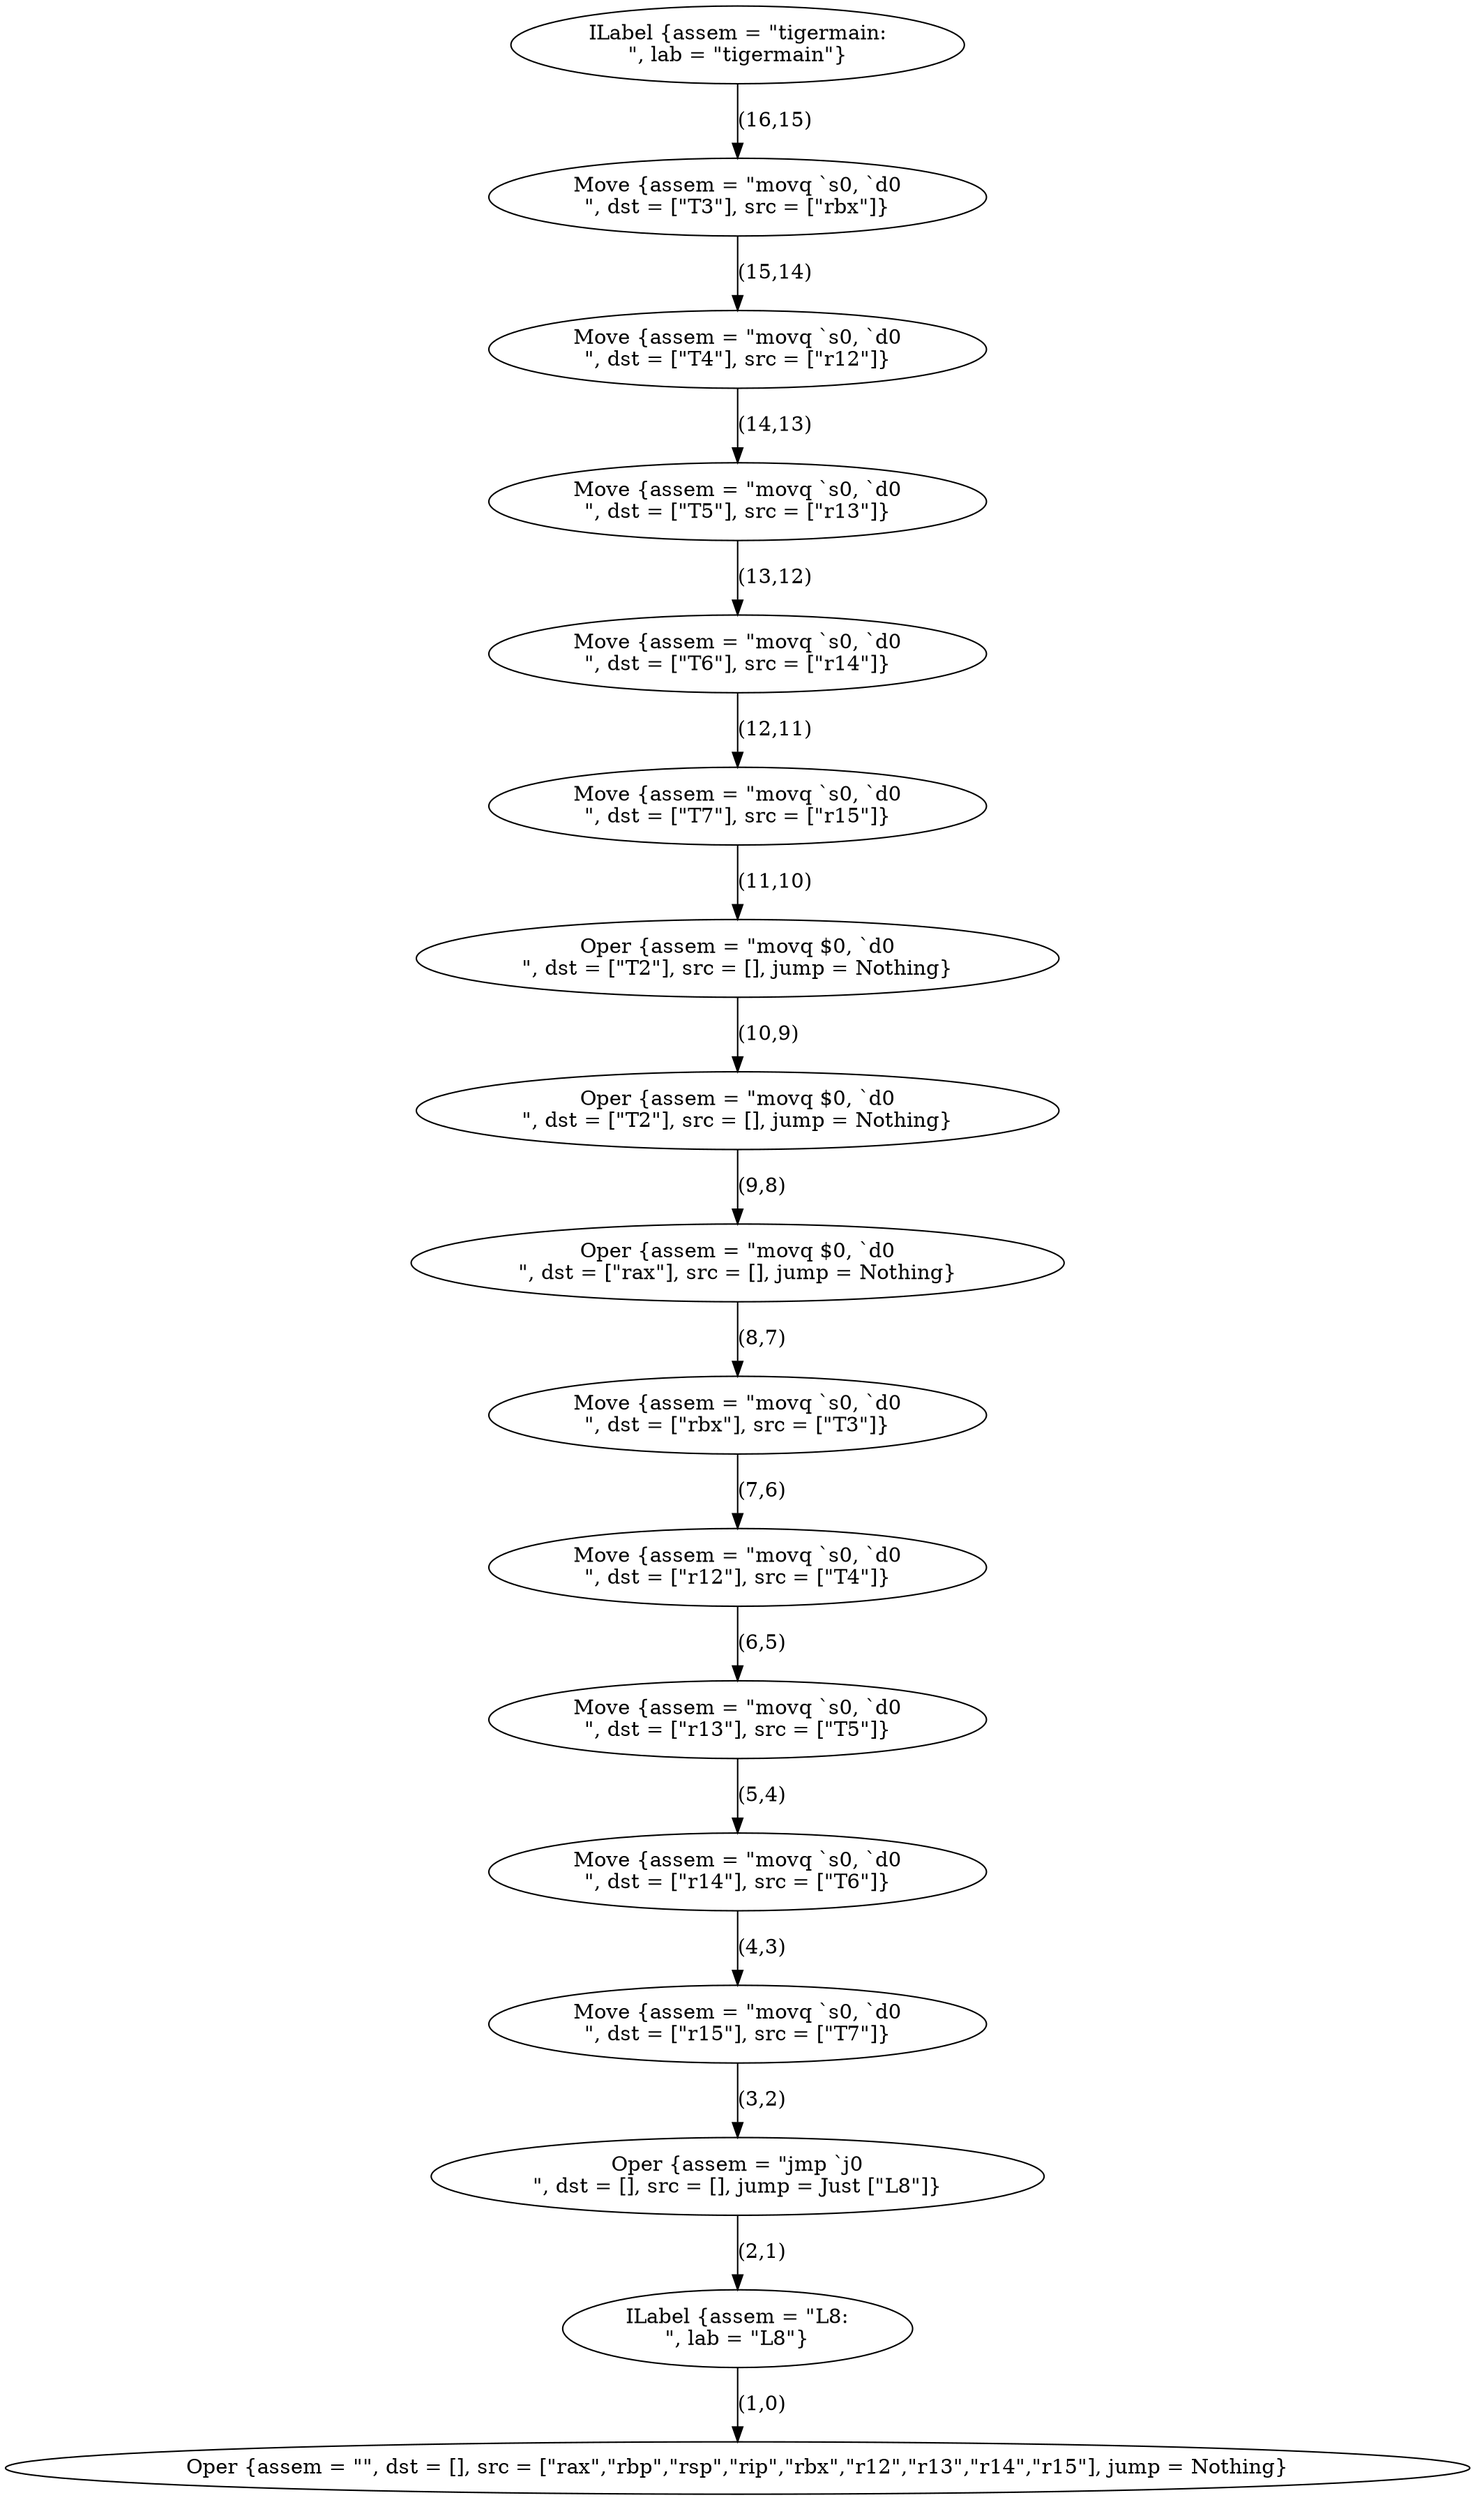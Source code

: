 strict digraph FlowGraph {
    16 [label="ILabel {assem = \"tigermain:\n\", lab = \"tigermain\"}"];
    15 [label="Move {assem = \"movq `s0, `d0\n\", dst = [\"T3\"], src = [\"rbx\"]}"];
    14 [label="Move {assem = \"movq `s0, `d0\n\", dst = [\"T4\"], src = [\"r12\"]}"];
    13 [label="Move {assem = \"movq `s0, `d0\n\", dst = [\"T5\"], src = [\"r13\"]}"];
    12 [label="Move {assem = \"movq `s0, `d0\n\", dst = [\"T6\"], src = [\"r14\"]}"];
    11 [label="Move {assem = \"movq `s0, `d0\n\", dst = [\"T7\"], src = [\"r15\"]}"];
    10 [label="Oper {assem = \"movq $0, `d0\n\", dst = [\"T2\"], src = [], jump = Nothing}"];
    9 [label="Oper {assem = \"movq $0, `d0\n\", dst = [\"T2\"], src = [], jump = Nothing}"];
    8 [label="Oper {assem = \"movq $0, `d0\n\", dst = [\"rax\"], src = [], jump = Nothing}"];
    7 [label="Move {assem = \"movq `s0, `d0\n\", dst = [\"rbx\"], src = [\"T3\"]}"];
    6 [label="Move {assem = \"movq `s0, `d0\n\", dst = [\"r12\"], src = [\"T4\"]}"];
    5 [label="Move {assem = \"movq `s0, `d0\n\", dst = [\"r13\"], src = [\"T5\"]}"];
    4 [label="Move {assem = \"movq `s0, `d0\n\", dst = [\"r14\"], src = [\"T6\"]}"];
    3 [label="Move {assem = \"movq `s0, `d0\n\", dst = [\"r15\"], src = [\"T7\"]}"];
    2 [label="Oper {assem = \"jmp `j0\n\", dst = [], src = [], jump = Just [\"L8\"]}"];
    1 [label="ILabel {assem = \"L8:\n\", lab = \"L8\"}"];
    0 [label="Oper {assem = \"\", dst = [], src = [\"rax\",\"rbp\",\"rsp\",\"rip\",\"rbx\",\"r12\",\"r13\",\"r14\",\"r15\"], jump = Nothing}"];
    16 -> 15 [label="(16,15)"];
    15 -> 14 [label="(15,14)"];
    14 -> 13 [label="(14,13)"];
    13 -> 12 [label="(13,12)"];
    12 -> 11 [label="(12,11)"];
    11 -> 10 [label="(11,10)"];
    10 -> 9 [label="(10,9)"];
    9 -> 8 [label="(9,8)"];
    8 -> 7 [label="(8,7)"];
    7 -> 6 [label="(7,6)"];
    6 -> 5 [label="(6,5)"];
    5 -> 4 [label="(5,4)"];
    4 -> 3 [label="(4,3)"];
    3 -> 2 [label="(3,2)"];
    2 -> 1 [label="(2,1)"];
    1 -> 0 [label="(1,0)"];
}